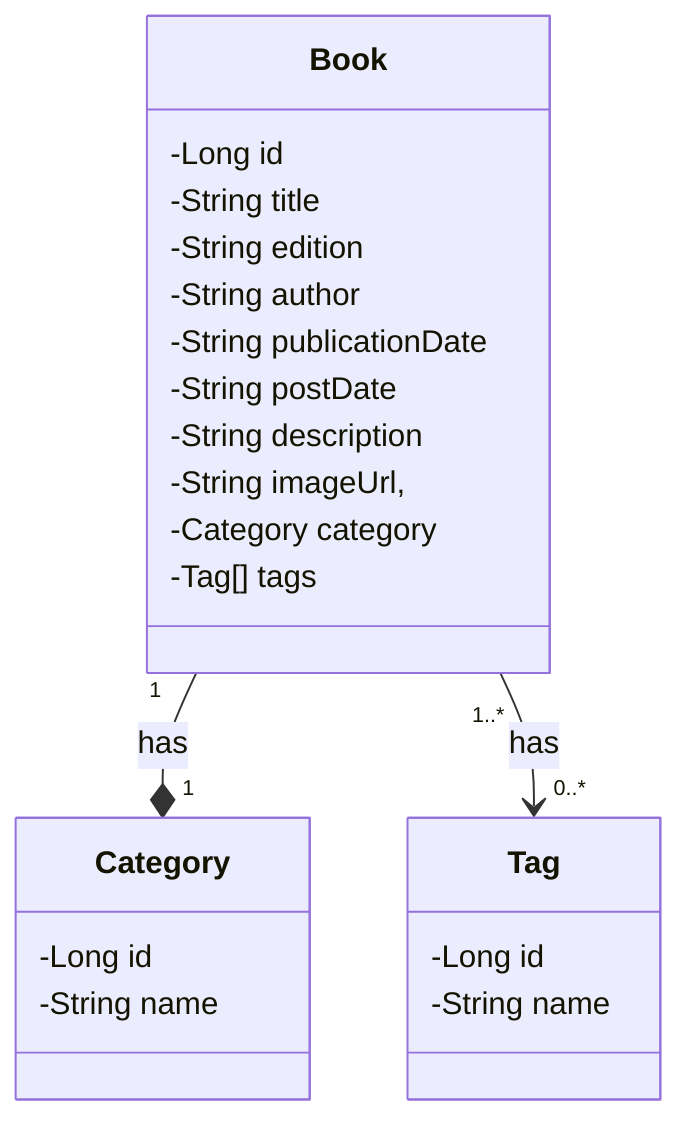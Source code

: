 classDiagram
    class Book {
        -Long id
        -String title
        -String edition
        -String author
        -String publicationDate
        -String postDate
        -String description
        -String imageUrl,
        -Category category
        -Tag[] tags
    }
    
    class Category {
        -Long id
        -String name
    }

    class Tag {
        -Long id
        -String name
    }

    Book "1" --* "1" Category : has
    Book "1..*" --> "0..*" Tag : has